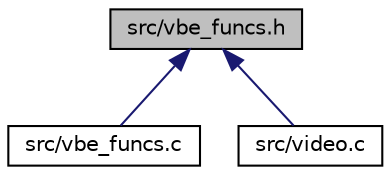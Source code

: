 digraph "src/vbe_funcs.h"
{
 // LATEX_PDF_SIZE
  edge [fontname="Helvetica",fontsize="10",labelfontname="Helvetica",labelfontsize="10"];
  node [fontname="Helvetica",fontsize="10",shape=record];
  Node1 [label="src/vbe_funcs.h",height=0.2,width=0.4,color="black", fillcolor="grey75", style="filled", fontcolor="black",tooltip=" "];
  Node1 -> Node2 [dir="back",color="midnightblue",fontsize="10",style="solid",fontname="Helvetica"];
  Node2 [label="src/vbe_funcs.c",height=0.2,width=0.4,color="black", fillcolor="white", style="filled",URL="$vbe__funcs_8c.html",tooltip=" "];
  Node1 -> Node3 [dir="back",color="midnightblue",fontsize="10",style="solid",fontname="Helvetica"];
  Node3 [label="src/video.c",height=0.2,width=0.4,color="black", fillcolor="white", style="filled",URL="$video_8c.html",tooltip=" "];
}
